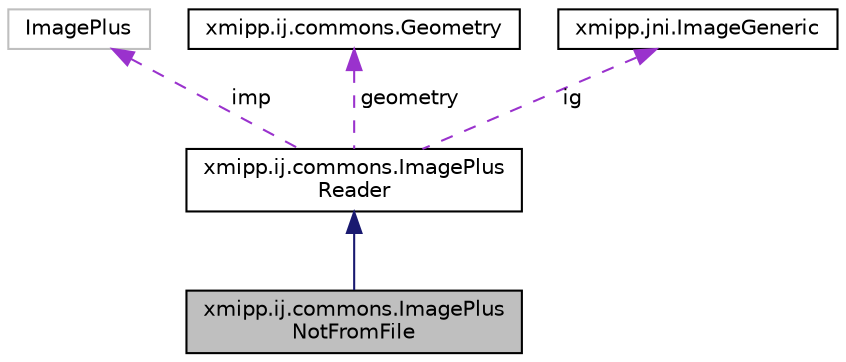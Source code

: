 digraph "xmipp.ij.commons.ImagePlusNotFromFile"
{
  edge [fontname="Helvetica",fontsize="10",labelfontname="Helvetica",labelfontsize="10"];
  node [fontname="Helvetica",fontsize="10",shape=record];
  Node2 [label="xmipp.ij.commons.ImagePlus\lNotFromFile",height=0.2,width=0.4,color="black", fillcolor="grey75", style="filled", fontcolor="black"];
  Node3 -> Node2 [dir="back",color="midnightblue",fontsize="10",style="solid",fontname="Helvetica"];
  Node3 [label="xmipp.ij.commons.ImagePlus\lReader",height=0.2,width=0.4,color="black", fillcolor="white", style="filled",URL="$classxmipp_1_1ij_1_1commons_1_1ImagePlusReader.html"];
  Node4 -> Node3 [dir="back",color="darkorchid3",fontsize="10",style="dashed",label=" imp" ,fontname="Helvetica"];
  Node4 [label="ImagePlus",height=0.2,width=0.4,color="grey75", fillcolor="white", style="filled"];
  Node5 -> Node3 [dir="back",color="darkorchid3",fontsize="10",style="dashed",label=" geometry" ,fontname="Helvetica"];
  Node5 [label="xmipp.ij.commons.Geometry",height=0.2,width=0.4,color="black", fillcolor="white", style="filled",URL="$classxmipp_1_1ij_1_1commons_1_1Geometry.html"];
  Node6 -> Node3 [dir="back",color="darkorchid3",fontsize="10",style="dashed",label=" ig" ,fontname="Helvetica"];
  Node6 [label="xmipp.jni.ImageGeneric",height=0.2,width=0.4,color="black", fillcolor="white", style="filled",URL="$classxmipp_1_1jni_1_1ImageGeneric.html"];
}
